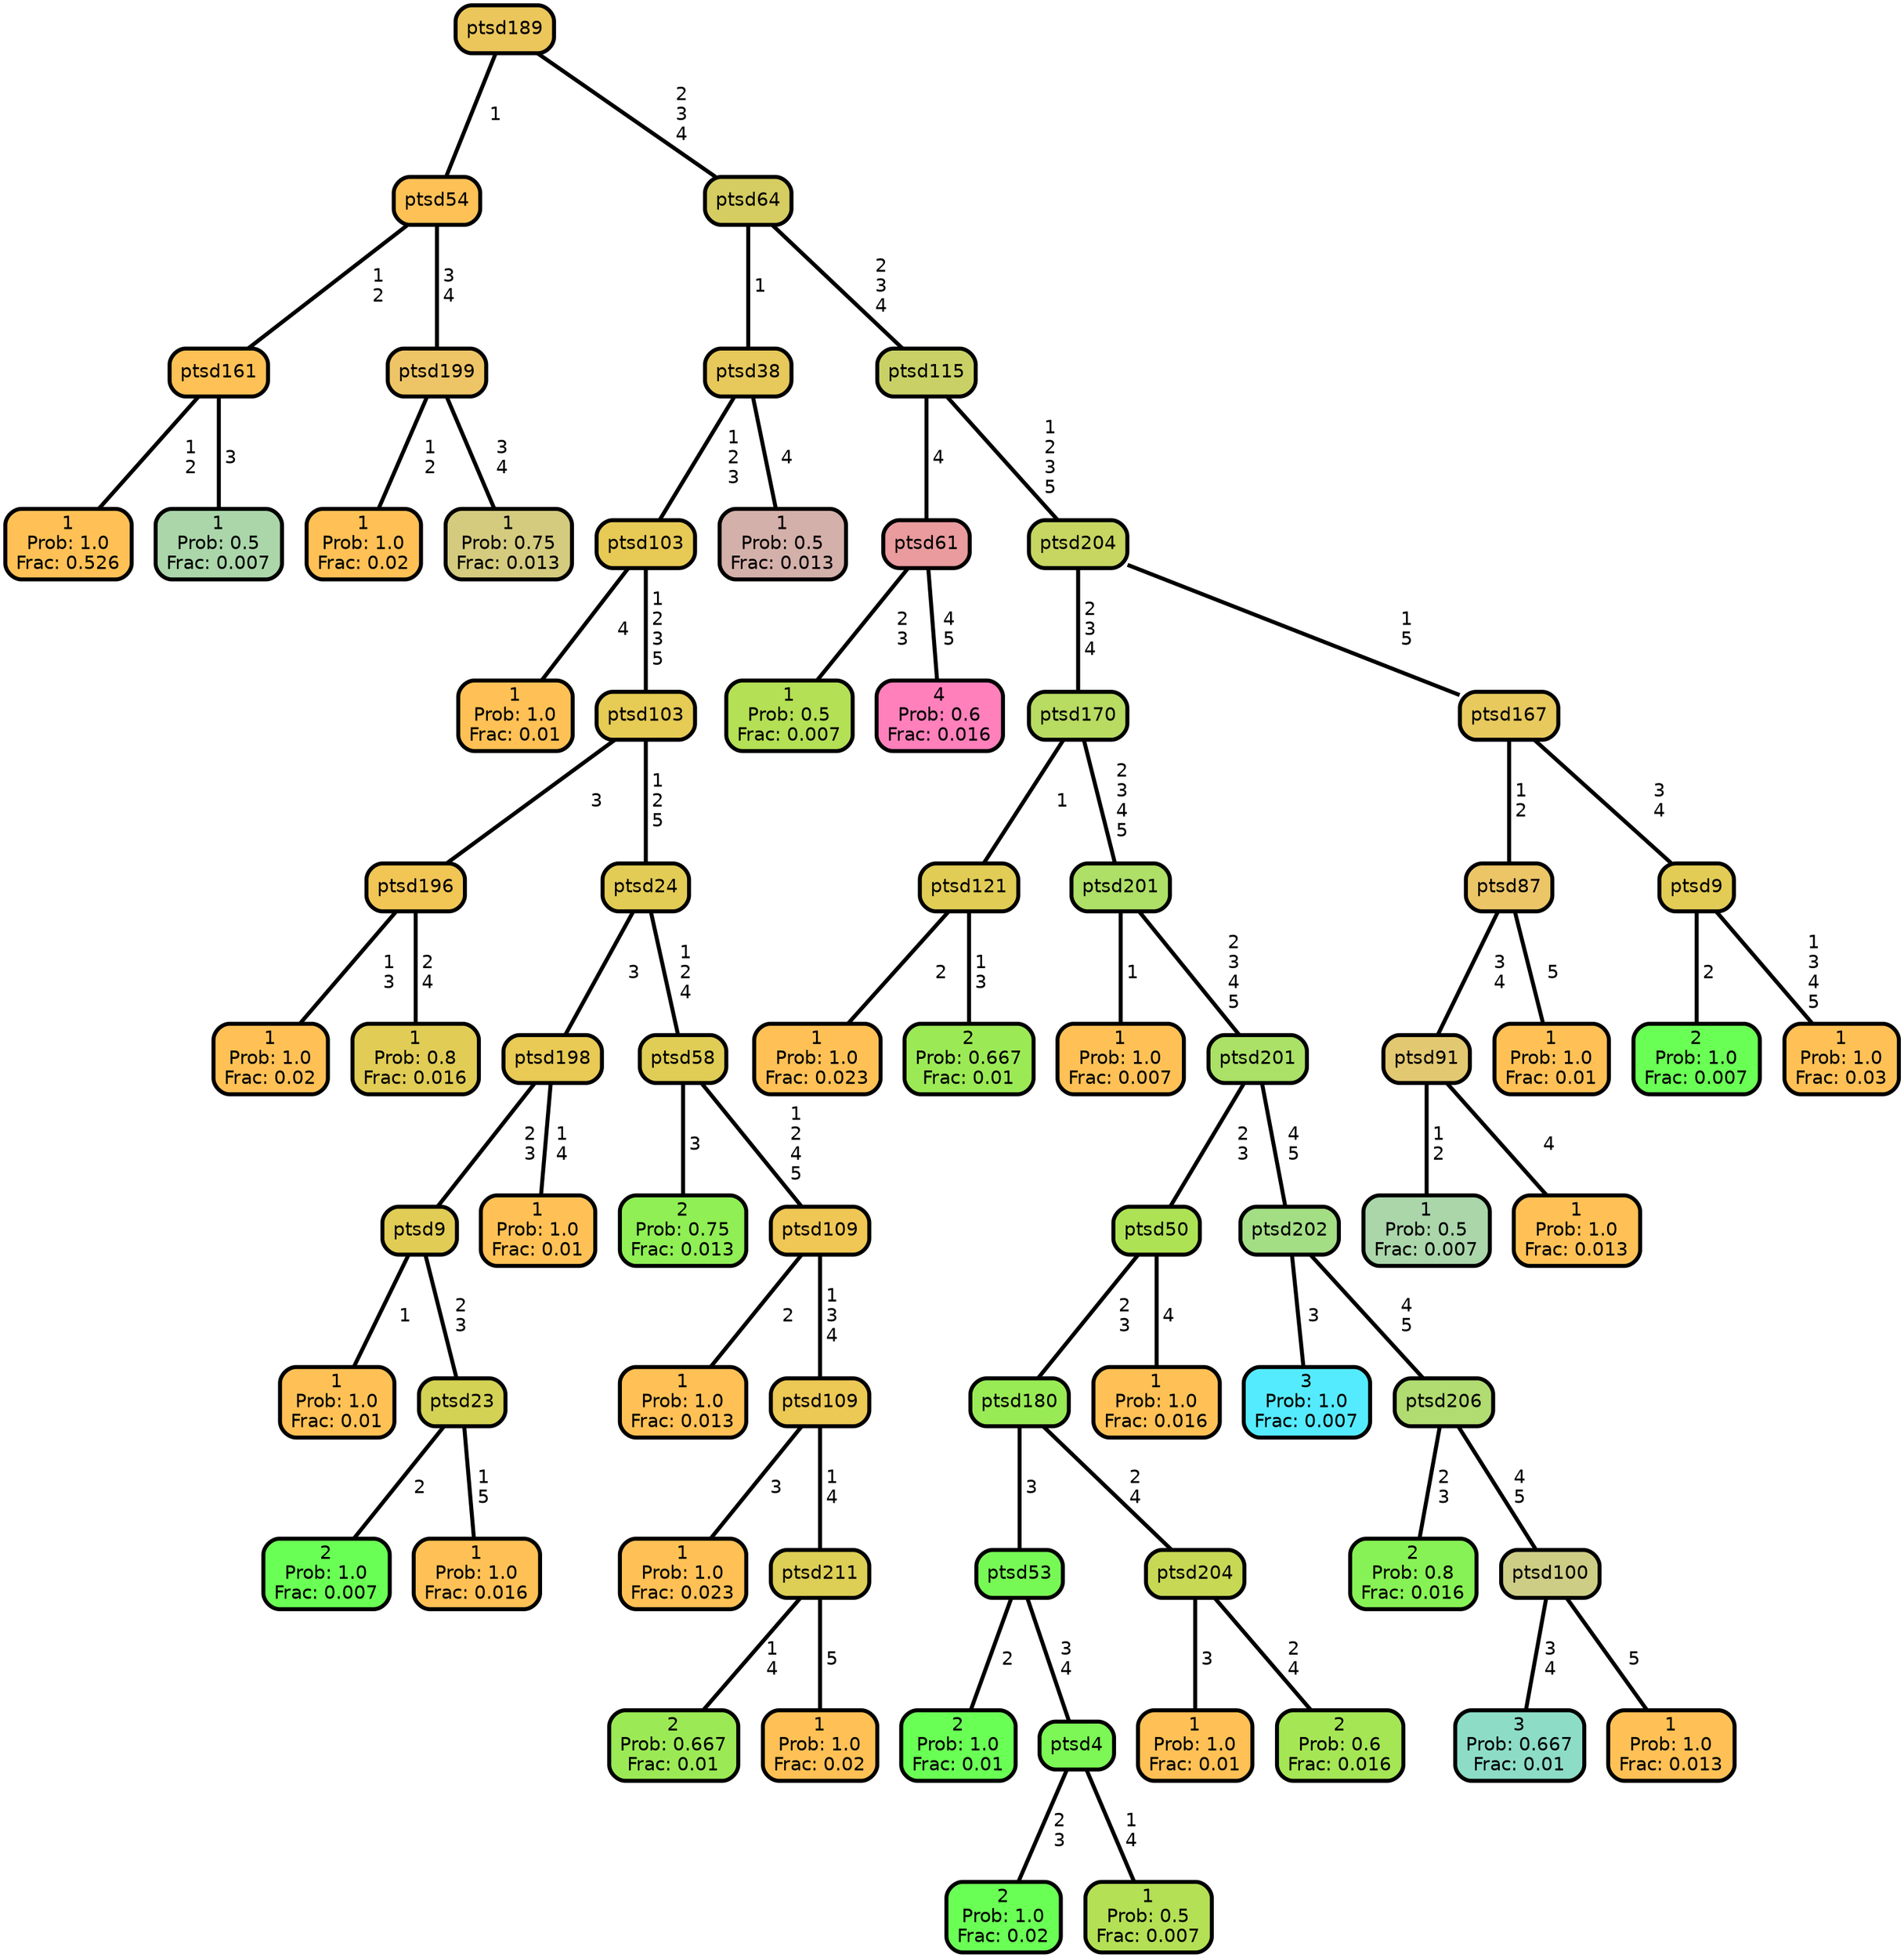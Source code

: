 graph Tree {
node [shape=box, style="filled, rounded",color="black",penwidth="3",fontcolor="black",                 fontname=helvetica] ;
graph [ranksep="0 equally", splines=straight,                 bgcolor=transparent, dpi=200] ;
edge [fontname=helvetica, color=black] ;
0 [label="1
Prob: 1.0
Frac: 0.526", fillcolor="#ffc155"] ;
1 [label="ptsd161", fillcolor="#fdc156"] ;
2 [label="1
Prob: 0.5
Frac: 0.007", fillcolor="#aad6aa"] ;
3 [label="ptsd54", fillcolor="#fdc156"] ;
4 [label="1
Prob: 1.0
Frac: 0.02", fillcolor="#ffc155"] ;
5 [label="ptsd199", fillcolor="#eec566"] ;
6 [label="1
Prob: 0.75
Frac: 0.013", fillcolor="#d4cb7f"] ;
7 [label="ptsd189", fillcolor="#ebc65b"] ;
8 [label="1
Prob: 1.0
Frac: 0.01", fillcolor="#ffc155"] ;
9 [label="ptsd103", fillcolor="#e7ca55"] ;
10 [label="1
Prob: 1.0
Frac: 0.02", fillcolor="#ffc155"] ;
11 [label="ptsd196", fillcolor="#f1c655"] ;
12 [label="1
Prob: 0.8
Frac: 0.016", fillcolor="#e1cd55"] ;
13 [label="ptsd103", fillcolor="#e6cb55"] ;
14 [label="1
Prob: 1.0
Frac: 0.01", fillcolor="#ffc155"] ;
15 [label="ptsd9", fillcolor="#e1cd55"] ;
16 [label="2
Prob: 1.0
Frac: 0.007", fillcolor="#6aff55"] ;
17 [label="ptsd23", fillcolor="#d4d255"] ;
18 [label="1
Prob: 1.0
Frac: 0.016", fillcolor="#ffc155"] ;
19 [label="ptsd198", fillcolor="#e8ca55"] ;
20 [label="1
Prob: 1.0
Frac: 0.01", fillcolor="#ffc155"] ;
21 [label="ptsd24", fillcolor="#e2cc55"] ;
22 [label="2
Prob: 0.75
Frac: 0.013", fillcolor="#8fef55"] ;
23 [label="ptsd58", fillcolor="#dfcd55"] ;
24 [label="1
Prob: 1.0
Frac: 0.013", fillcolor="#ffc155"] ;
25 [label="ptsd109", fillcolor="#f0c755"] ;
26 [label="1
Prob: 1.0
Frac: 0.023", fillcolor="#ffc155"] ;
27 [label="ptsd109", fillcolor="#ecc855"] ;
28 [label="2
Prob: 0.667
Frac: 0.01", fillcolor="#9bea55"] ;
29 [label="ptsd211", fillcolor="#ddce55"] ;
30 [label="1
Prob: 1.0
Frac: 0.02", fillcolor="#ffc155"] ;
31 [label="ptsd38", fillcolor="#e6c85b"] ;
32 [label="1
Prob: 0.5
Frac: 0.013", fillcolor="#d4b0aa"] ;
33 [label="ptsd64", fillcolor="#d5cd61"] ;
34 [label="1
Prob: 0.5
Frac: 0.007", fillcolor="#b4e055"] ;
35 [label="ptsd61", fillcolor="#e99b9d"] ;
36 [label="4
Prob: 0.6
Frac: 0.016", fillcolor="#ff80bb"] ;
37 [label="ptsd115", fillcolor="#c9d166"] ;
38 [label="1
Prob: 1.0
Frac: 0.023", fillcolor="#ffc155"] ;
39 [label="ptsd121", fillcolor="#e1cd55"] ;
40 [label="2
Prob: 0.667
Frac: 0.01", fillcolor="#9bea55"] ;
41 [label="ptsd170", fillcolor="#b8db62"] ;
42 [label="1
Prob: 1.0
Frac: 0.007", fillcolor="#ffc155"] ;
43 [label="ptsd201", fillcolor="#aedf66"] ;
44 [label="2
Prob: 1.0
Frac: 0.01", fillcolor="#6aff55"] ;
45 [label="ptsd53", fillcolor="#77f955"] ;
46 [label="2
Prob: 1.0
Frac: 0.02", fillcolor="#6aff55"] ;
47 [label="ptsd4", fillcolor="#7cf755"] ;
48 [label="1
Prob: 0.5
Frac: 0.007", fillcolor="#b4e055"] ;
49 [label="ptsd180", fillcolor="#99eb55"] ;
50 [label="1
Prob: 1.0
Frac: 0.01", fillcolor="#ffc155"] ;
51 [label="ptsd204", fillcolor="#c7d855"] ;
52 [label="2
Prob: 0.6
Frac: 0.016", fillcolor="#a5e655"] ;
53 [label="ptsd50", fillcolor="#aee255"] ;
54 [label="1
Prob: 1.0
Frac: 0.016", fillcolor="#ffc155"] ;
55 [label="ptsd201", fillcolor="#aae166"] ;
56 [label="3
Prob: 1.0
Frac: 0.007", fillcolor="#55ebff"] ;
57 [label="ptsd202", fillcolor="#a3de85"] ;
58 [label="2
Prob: 0.8
Frac: 0.016", fillcolor="#87f255"] ;
59 [label="ptsd206", fillcolor="#b1dc71"] ;
60 [label="3
Prob: 0.667
Frac: 0.01", fillcolor="#8dddc6"] ;
61 [label="ptsd100", fillcolor="#cecd85"] ;
62 [label="1
Prob: 1.0
Frac: 0.013", fillcolor="#ffc155"] ;
63 [label="ptsd204", fillcolor="#c6d661"] ;
64 [label="1
Prob: 0.5
Frac: 0.007", fillcolor="#aad6aa"] ;
65 [label="ptsd91", fillcolor="#e2c871"] ;
66 [label="1
Prob: 1.0
Frac: 0.013", fillcolor="#ffc155"] ;
67 [label="ptsd87", fillcolor="#ecc567"] ;
68 [label="1
Prob: 1.0
Frac: 0.01", fillcolor="#ffc155"] ;
69 [label="ptsd167", fillcolor="#e7c95d"] ;
70 [label="2
Prob: 1.0
Frac: 0.007", fillcolor="#6aff55"] ;
71 [label="ptsd9", fillcolor="#e3cc55"] ;
72 [label="1
Prob: 1.0
Frac: 0.03", fillcolor="#ffc155"] ;
1 -- 0 [label=" 1\n 2",penwidth=3] ;
1 -- 2 [label=" 3",penwidth=3] ;
3 -- 1 [label=" 1\n 2",penwidth=3] ;
3 -- 5 [label=" 3\n 4",penwidth=3] ;
5 -- 4 [label=" 1\n 2",penwidth=3] ;
5 -- 6 [label=" 3\n 4",penwidth=3] ;
7 -- 3 [label=" 1",penwidth=3] ;
7 -- 33 [label=" 2\n 3\n 4",penwidth=3] ;
9 -- 8 [label=" 4",penwidth=3] ;
9 -- 13 [label=" 1\n 2\n 3\n 5",penwidth=3] ;
11 -- 10 [label=" 1\n 3",penwidth=3] ;
11 -- 12 [label=" 2\n 4",penwidth=3] ;
13 -- 11 [label=" 3",penwidth=3] ;
13 -- 21 [label=" 1\n 2\n 5",penwidth=3] ;
15 -- 14 [label=" 1",penwidth=3] ;
15 -- 17 [label=" 2\n 3",penwidth=3] ;
17 -- 16 [label=" 2",penwidth=3] ;
17 -- 18 [label=" 1\n 5",penwidth=3] ;
19 -- 15 [label=" 2\n 3",penwidth=3] ;
19 -- 20 [label=" 1\n 4",penwidth=3] ;
21 -- 19 [label=" 3",penwidth=3] ;
21 -- 23 [label=" 1\n 2\n 4",penwidth=3] ;
23 -- 22 [label=" 3",penwidth=3] ;
23 -- 25 [label=" 1\n 2\n 4\n 5",penwidth=3] ;
25 -- 24 [label=" 2",penwidth=3] ;
25 -- 27 [label=" 1\n 3\n 4",penwidth=3] ;
27 -- 26 [label=" 3",penwidth=3] ;
27 -- 29 [label=" 1\n 4",penwidth=3] ;
29 -- 28 [label=" 1\n 4",penwidth=3] ;
29 -- 30 [label=" 5",penwidth=3] ;
31 -- 9 [label=" 1\n 2\n 3",penwidth=3] ;
31 -- 32 [label=" 4",penwidth=3] ;
33 -- 31 [label=" 1",penwidth=3] ;
33 -- 37 [label=" 2\n 3\n 4",penwidth=3] ;
35 -- 34 [label=" 2\n 3",penwidth=3] ;
35 -- 36 [label=" 4\n 5",penwidth=3] ;
37 -- 35 [label=" 4",penwidth=3] ;
37 -- 63 [label=" 1\n 2\n 3\n 5",penwidth=3] ;
39 -- 38 [label=" 2",penwidth=3] ;
39 -- 40 [label=" 1\n 3",penwidth=3] ;
41 -- 39 [label=" 1",penwidth=3] ;
41 -- 43 [label=" 2\n 3\n 4\n 5",penwidth=3] ;
43 -- 42 [label=" 1",penwidth=3] ;
43 -- 55 [label=" 2\n 3\n 4\n 5",penwidth=3] ;
45 -- 44 [label=" 2",penwidth=3] ;
45 -- 47 [label=" 3\n 4",penwidth=3] ;
47 -- 46 [label=" 2\n 3",penwidth=3] ;
47 -- 48 [label=" 1\n 4",penwidth=3] ;
49 -- 45 [label=" 3",penwidth=3] ;
49 -- 51 [label=" 2\n 4",penwidth=3] ;
51 -- 50 [label=" 3",penwidth=3] ;
51 -- 52 [label=" 2\n 4",penwidth=3] ;
53 -- 49 [label=" 2\n 3",penwidth=3] ;
53 -- 54 [label=" 4",penwidth=3] ;
55 -- 53 [label=" 2\n 3",penwidth=3] ;
55 -- 57 [label=" 4\n 5",penwidth=3] ;
57 -- 56 [label=" 3",penwidth=3] ;
57 -- 59 [label=" 4\n 5",penwidth=3] ;
59 -- 58 [label=" 2\n 3",penwidth=3] ;
59 -- 61 [label=" 4\n 5",penwidth=3] ;
61 -- 60 [label=" 3\n 4",penwidth=3] ;
61 -- 62 [label=" 5",penwidth=3] ;
63 -- 41 [label=" 2\n 3\n 4",penwidth=3] ;
63 -- 69 [label=" 1\n 5",penwidth=3] ;
65 -- 64 [label=" 1\n 2",penwidth=3] ;
65 -- 66 [label=" 4",penwidth=3] ;
67 -- 65 [label=" 3\n 4",penwidth=3] ;
67 -- 68 [label=" 5",penwidth=3] ;
69 -- 67 [label=" 1\n 2",penwidth=3] ;
69 -- 71 [label=" 3\n 4",penwidth=3] ;
71 -- 70 [label=" 2",penwidth=3] ;
71 -- 72 [label=" 1\n 3\n 4\n 5",penwidth=3] ;
{rank = same;}}